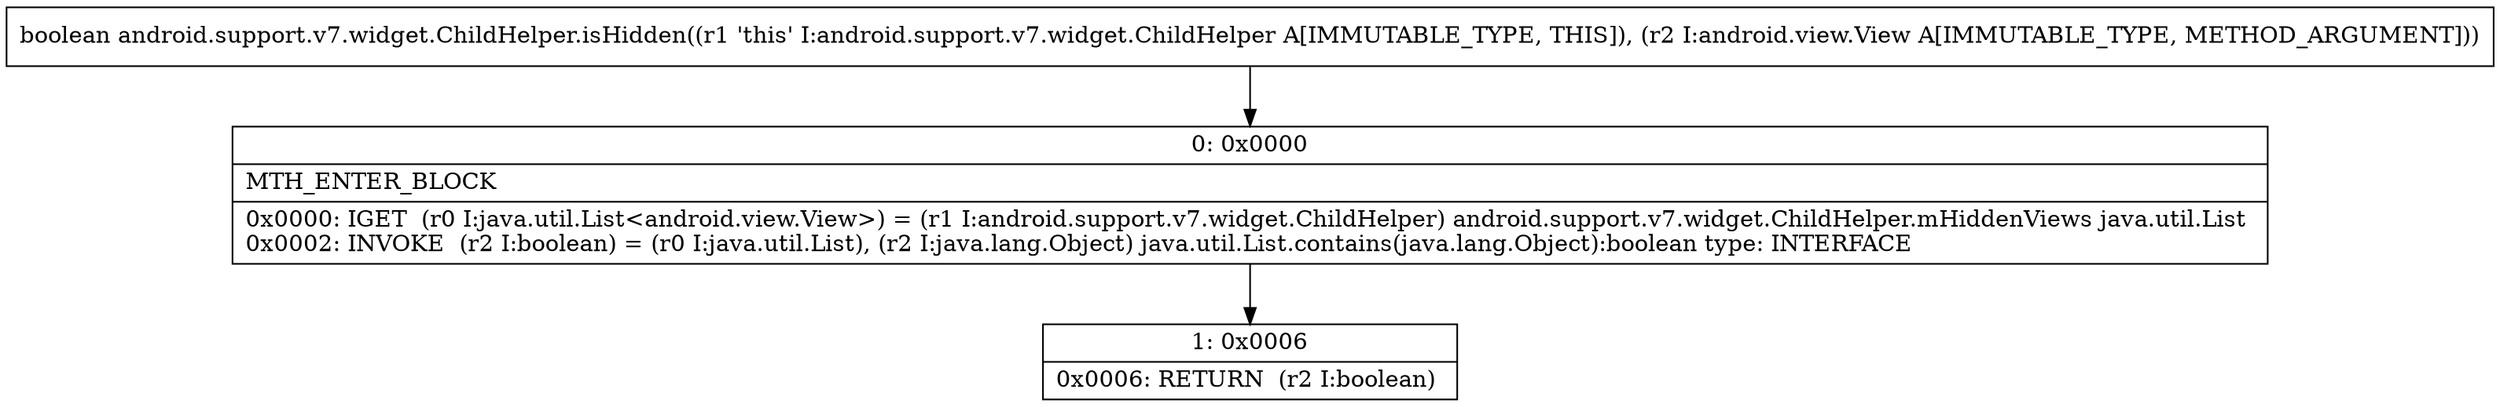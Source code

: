 digraph "CFG forandroid.support.v7.widget.ChildHelper.isHidden(Landroid\/view\/View;)Z" {
Node_0 [shape=record,label="{0\:\ 0x0000|MTH_ENTER_BLOCK\l|0x0000: IGET  (r0 I:java.util.List\<android.view.View\>) = (r1 I:android.support.v7.widget.ChildHelper) android.support.v7.widget.ChildHelper.mHiddenViews java.util.List \l0x0002: INVOKE  (r2 I:boolean) = (r0 I:java.util.List), (r2 I:java.lang.Object) java.util.List.contains(java.lang.Object):boolean type: INTERFACE \l}"];
Node_1 [shape=record,label="{1\:\ 0x0006|0x0006: RETURN  (r2 I:boolean) \l}"];
MethodNode[shape=record,label="{boolean android.support.v7.widget.ChildHelper.isHidden((r1 'this' I:android.support.v7.widget.ChildHelper A[IMMUTABLE_TYPE, THIS]), (r2 I:android.view.View A[IMMUTABLE_TYPE, METHOD_ARGUMENT])) }"];
MethodNode -> Node_0;
Node_0 -> Node_1;
}

